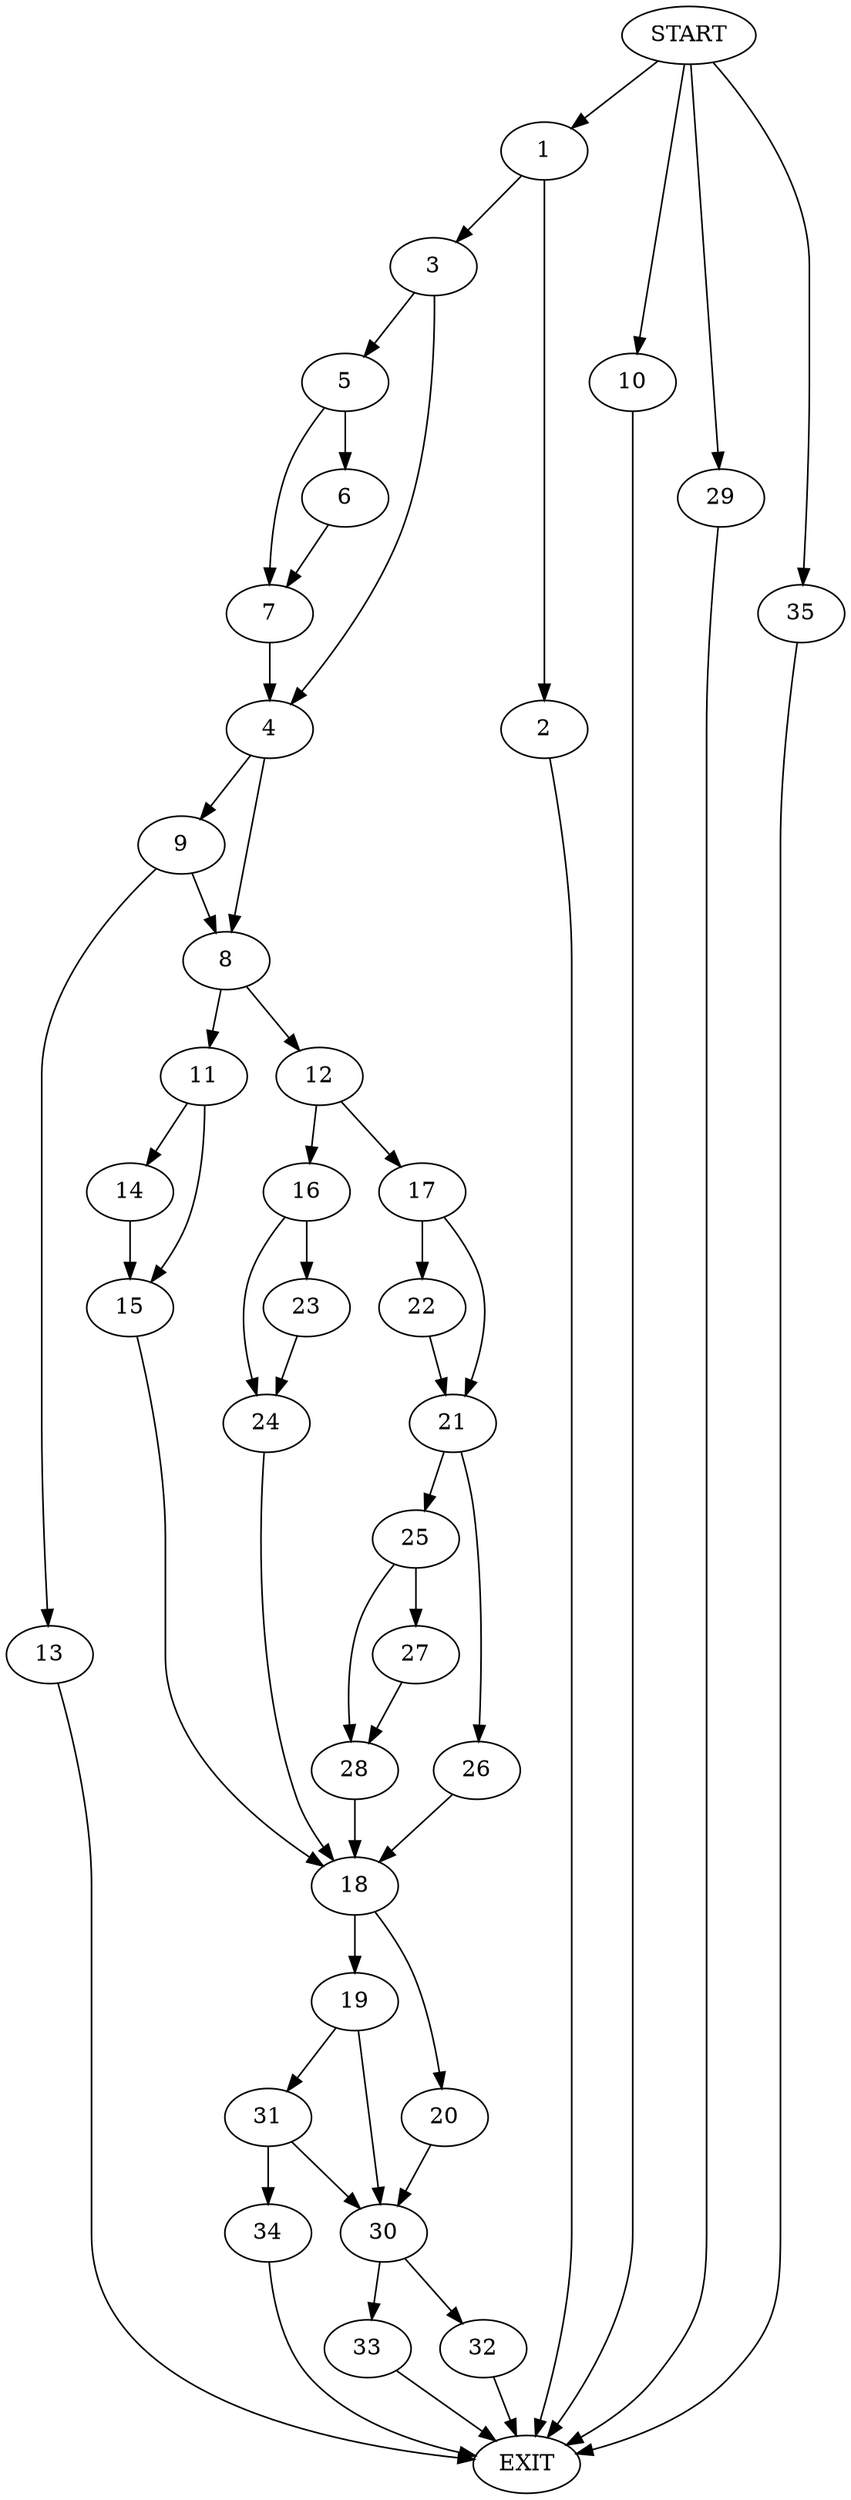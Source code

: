 digraph {
0 [label="START"]
36 [label="EXIT"]
0 -> 1
1 -> 2
1 -> 3
2 -> 36
3 -> 4
3 -> 5
5 -> 6
5 -> 7
4 -> 8
4 -> 9
6 -> 7
7 -> 4
0 -> 10
10 -> 36
8 -> 11
8 -> 12
9 -> 8
9 -> 13
13 -> 36
11 -> 14
11 -> 15
12 -> 16
12 -> 17
15 -> 18
14 -> 15
18 -> 19
18 -> 20
17 -> 21
17 -> 22
16 -> 23
16 -> 24
22 -> 21
21 -> 25
21 -> 26
25 -> 27
25 -> 28
26 -> 18
27 -> 28
28 -> 18
23 -> 24
24 -> 18
0 -> 29
29 -> 36
20 -> 30
19 -> 30
19 -> 31
30 -> 32
30 -> 33
31 -> 30
31 -> 34
34 -> 36
33 -> 36
32 -> 36
0 -> 35
35 -> 36
}

